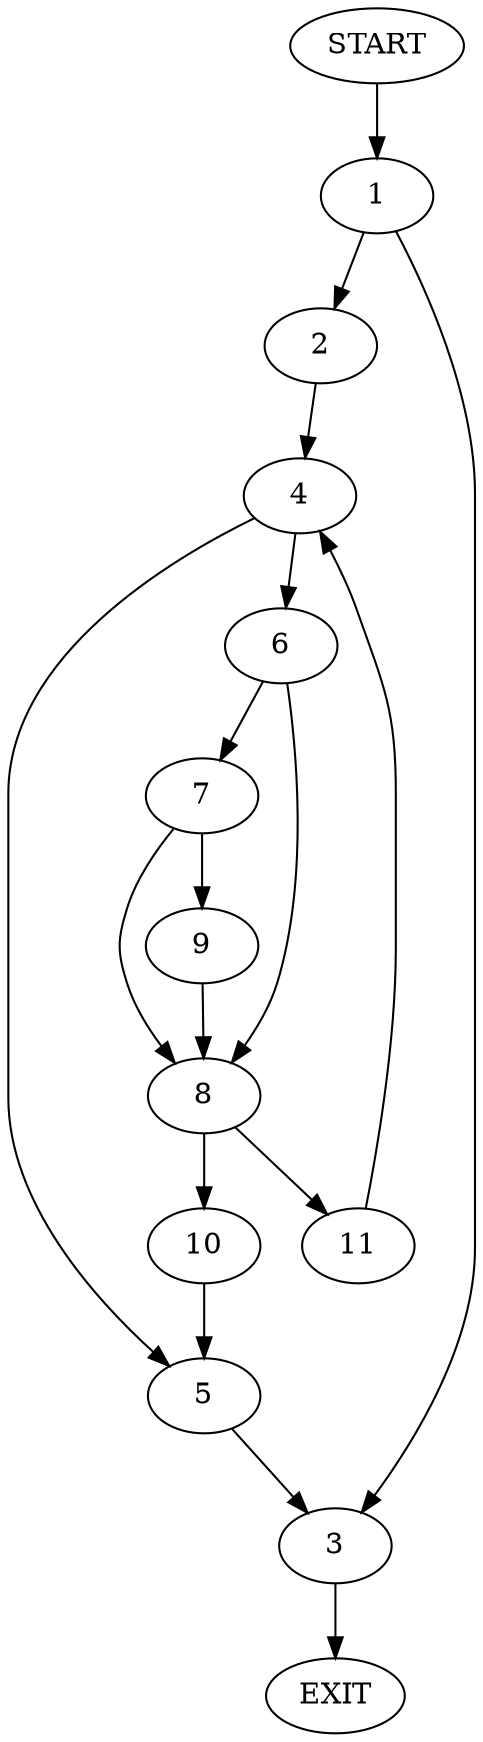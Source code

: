 digraph {
0 [label="START"]
12 [label="EXIT"]
0 -> 1
1 -> 2
1 -> 3
2 -> 4
3 -> 12
4 -> 5
4 -> 6
6 -> 7
6 -> 8
5 -> 3
7 -> 9
7 -> 8
8 -> 10
8 -> 11
9 -> 8
11 -> 4
10 -> 5
}
